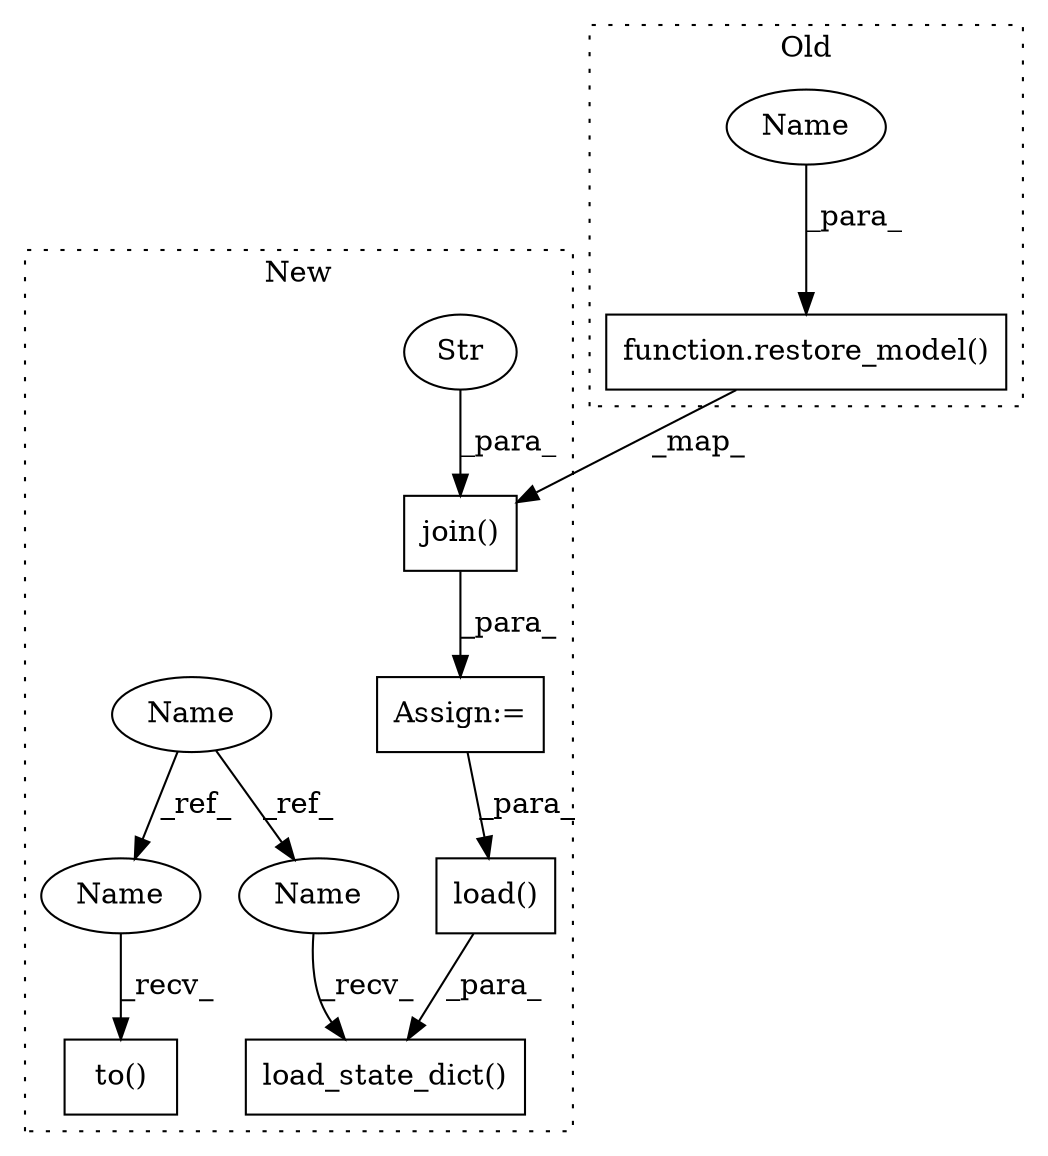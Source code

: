digraph G {
subgraph cluster0 {
1 [label="function.restore_model()" a="75" s="1121,1168" l="14,1" shape="box"];
11 [label="Name" a="87" s="1135" l="10" shape="ellipse"];
label = "Old";
style="dotted";
}
subgraph cluster1 {
2 [label="join()" a="75" s="1053,1108" l="13,1" shape="box"];
3 [label="Str" a="66" s="1089" l="19" shape="ellipse"];
4 [label="load()" a="75" s="1149,1170" l="11,1" shape="box"];
5 [label="load_state_dict()" a="75" s="1122,1171" l="27,1" shape="box"];
6 [label="Name" a="87" s="578" l="10" shape="ellipse"];
7 [label="to()" a="75" s="1185,1210" l="14,1" shape="box"];
8 [label="Assign:=" a="68" s="1050" l="3" shape="box"];
9 [label="Name" a="87" s="1185" l="10" shape="ellipse"];
10 [label="Name" a="87" s="1122" l="10" shape="ellipse"];
label = "New";
style="dotted";
}
1 -> 2 [label="_map_"];
2 -> 8 [label="_para_"];
3 -> 2 [label="_para_"];
4 -> 5 [label="_para_"];
6 -> 9 [label="_ref_"];
6 -> 10 [label="_ref_"];
8 -> 4 [label="_para_"];
9 -> 7 [label="_recv_"];
10 -> 5 [label="_recv_"];
11 -> 1 [label="_para_"];
}